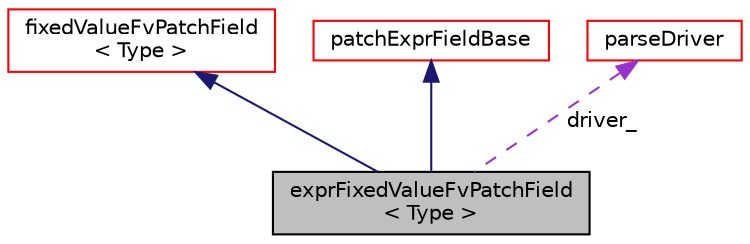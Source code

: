 digraph "exprFixedValueFvPatchField&lt; Type &gt;"
{
  bgcolor="transparent";
  edge [fontname="Helvetica",fontsize="10",labelfontname="Helvetica",labelfontsize="10"];
  node [fontname="Helvetica",fontsize="10",shape=record];
  Node1 [label="exprFixedValueFvPatchField\l\< Type \>",height=0.2,width=0.4,color="black", fillcolor="grey75", style="filled" fontcolor="black"];
  Node2 -> Node1 [dir="back",color="midnightblue",fontsize="10",style="solid",fontname="Helvetica"];
  Node2 [label="fixedValueFvPatchField\l\< Type \>",height=0.2,width=0.4,color="red",URL="$classFoam_1_1fixedValueFvPatchField.html",tooltip="This boundary condition supplies a fixed value constraint, and is the base class for a number of othe..."];
  Node3 -> Node1 [dir="back",color="midnightblue",fontsize="10",style="solid",fontname="Helvetica"];
  Node3 [label="patchExprFieldBase",height=0.2,width=0.4,color="red",URL="$classFoam_1_1expressions_1_1patchExprFieldBase.html",tooltip="Base class for managing patches with expressions. The expected input supports values, gradients and mixed conditions. "];
  Node4 -> Node1 [dir="back",color="darkorchid3",fontsize="10",style="dashed",label=" driver_" ,fontname="Helvetica"];
  Node4 [label="parseDriver",height=0.2,width=0.4,color="red",URL="$classFoam_1_1expressions_1_1patchExpr_1_1parseDriver.html",tooltip="Driver for patch expressions. "];
}
